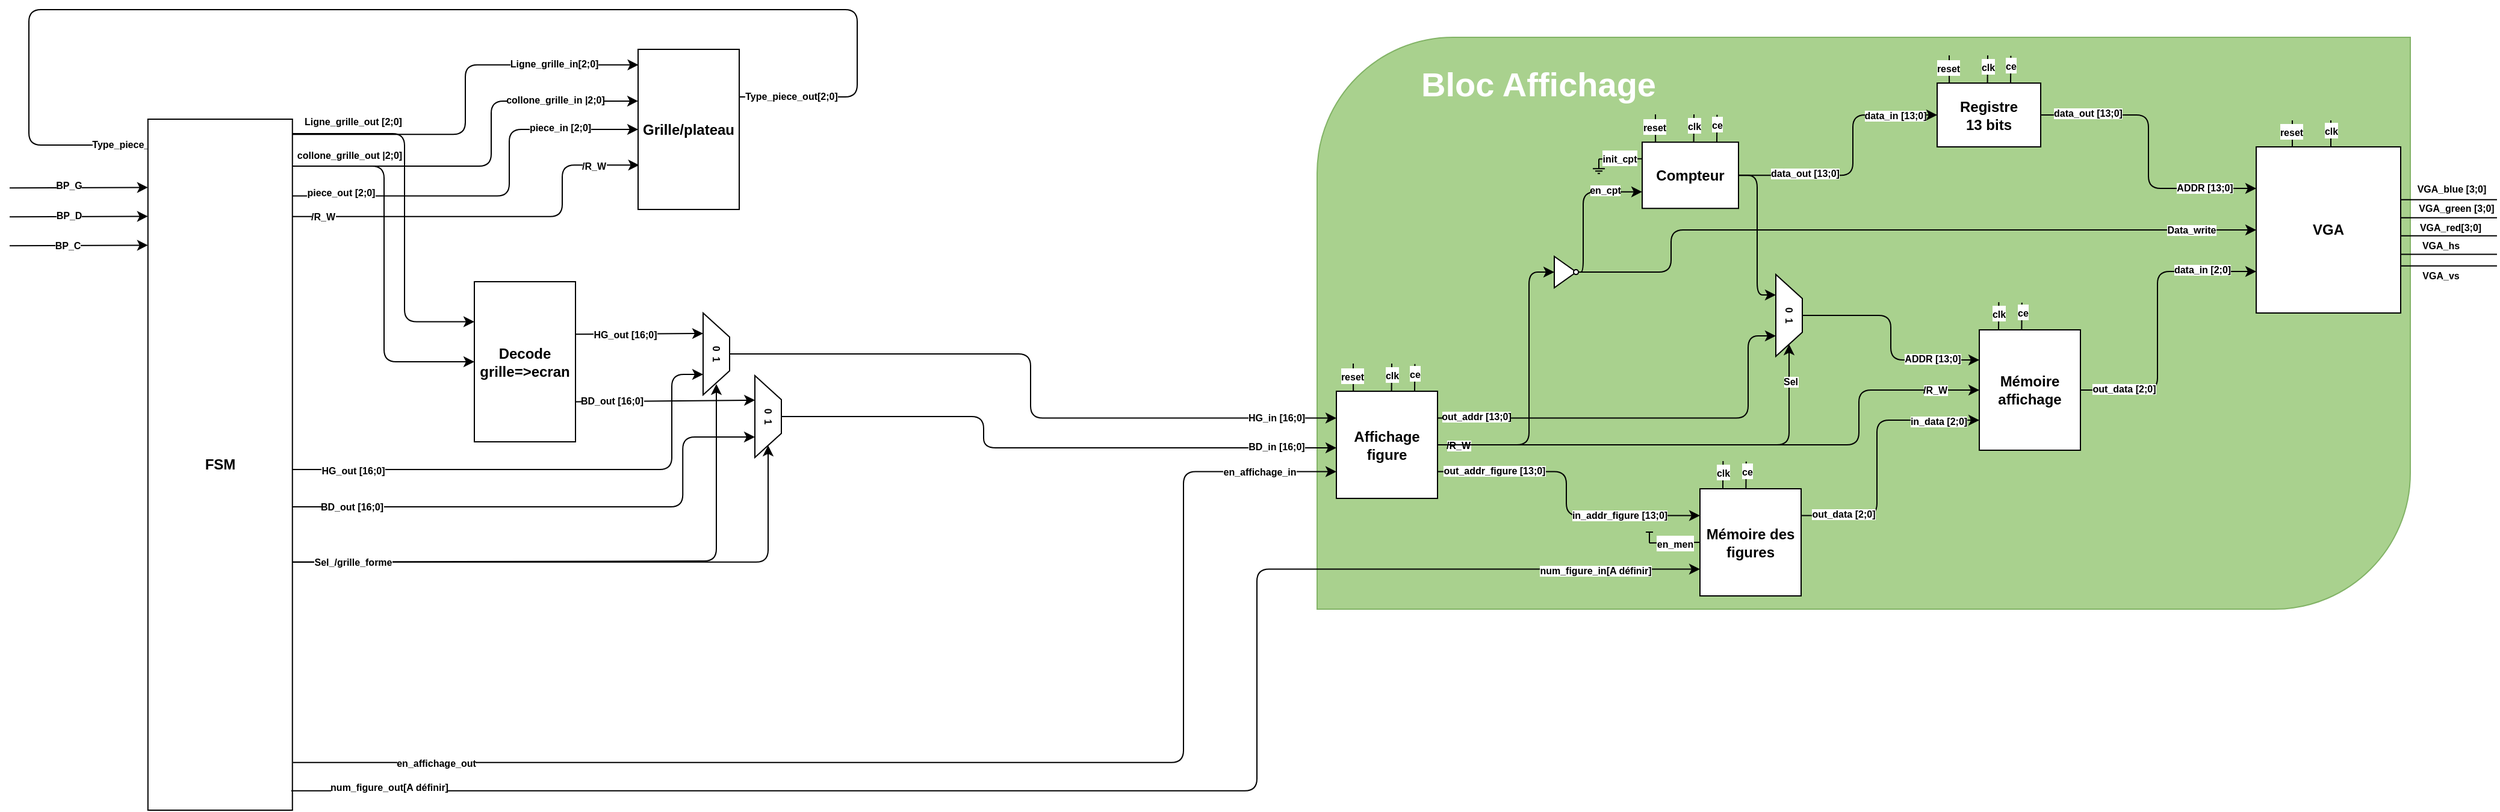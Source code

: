 <mxfile version="14.4.3" type="device"><diagram id="br8w_CHcdMlxL9nRE2jV" name="Page-1"><mxGraphModel dx="2859" dy="1865" grid="1" gridSize="1" guides="1" tooltips="1" connect="1" arrows="1" fold="1" page="1" pageScale="1" pageWidth="827" pageHeight="1169" math="0" shadow="0"><root><mxCell id="0"/><mxCell id="1" parent="0"/><mxCell id="Ob4TGC3ggiLINK-IsDbN-75" value="" style="group" vertex="1" connectable="0" parent="1"><mxGeometry x="-5" y="-24" width="980" height="475" as="geometry"/></mxCell><mxCell id="CWCauG6KmwIeXVQ3I_qR-89" value="" style="verticalLabelPosition=bottom;verticalAlign=top;html=1;shape=mxgraph.basic.diag_round_rect;dx=56.57;fontSize=8;strokeColor=#82b366;fontStyle=1;fillColor=#A9D18E;" parent="Ob4TGC3ggiLINK-IsDbN-75" vertex="1"><mxGeometry width="908" height="475" as="geometry"/></mxCell><mxCell id="CWCauG6KmwIeXVQ3I_qR-24" value="0&amp;nbsp;  1" style="shape=trapezoid;perimeter=trapezoidPerimeter;whiteSpace=wrap;html=1;fixedSize=1;fontSize=8;rotation=90;fontStyle=1" parent="Ob4TGC3ggiLINK-IsDbN-75" vertex="1"><mxGeometry x="358" y="220" width="68" height="22" as="geometry"/></mxCell><mxCell id="CWCauG6KmwIeXVQ3I_qR-25" value="" style="edgeStyle=elbowEdgeStyle;elbow=horizontal;endArrow=classic;html=1;fontSize=8;exitX=0.5;exitY=0;exitDx=0;exitDy=0;entryX=0;entryY=0.25;entryDx=0;entryDy=0;fontStyle=1" parent="Ob4TGC3ggiLINK-IsDbN-75" source="CWCauG6KmwIeXVQ3I_qR-24" target="8W9rmvR53nxBuZwD5PlN-52" edge="1"><mxGeometry width="50" height="50" relative="1" as="geometry"><mxPoint x="351" y="258" as="sourcePoint"/><mxPoint x="401" y="208" as="targetPoint"/></mxGeometry></mxCell><mxCell id="CWCauG6KmwIeXVQ3I_qR-73" value="ADDR [13;0]" style="edgeLabel;html=1;align=center;verticalAlign=middle;resizable=0;points=[];fontSize=8;fontStyle=1" parent="CWCauG6KmwIeXVQ3I_qR-25" vertex="1" connectable="0"><mxGeometry x="0.545" y="1" relative="1" as="geometry"><mxPoint x="2.76" as="offset"/></mxGeometry></mxCell><mxCell id="CWCauG6KmwIeXVQ3I_qR-26" value="" style="edgeStyle=elbowEdgeStyle;elbow=horizontal;endArrow=classic;html=1;fontSize=8;exitX=1;exitY=0.5;exitDx=0;exitDy=0;entryX=0.25;entryY=1;entryDx=0;entryDy=0;fontStyle=1" parent="Ob4TGC3ggiLINK-IsDbN-75" source="CWCauG6KmwIeXVQ3I_qR-11" target="CWCauG6KmwIeXVQ3I_qR-24" edge="1"><mxGeometry width="50" height="50" relative="1" as="geometry"><mxPoint x="351" y="258" as="sourcePoint"/><mxPoint x="401" y="208" as="targetPoint"/></mxGeometry></mxCell><mxCell id="CWCauG6KmwIeXVQ3I_qR-28" value="" style="edgeStyle=elbowEdgeStyle;elbow=horizontal;endArrow=classic;html=1;fontSize=8;exitX=1;exitY=0.25;exitDx=0;exitDy=0;entryX=0.75;entryY=1;entryDx=0;entryDy=0;fontStyle=1" parent="Ob4TGC3ggiLINK-IsDbN-75" source="CWCauG6KmwIeXVQ3I_qR-27" target="CWCauG6KmwIeXVQ3I_qR-24" edge="1"><mxGeometry width="50" height="50" relative="1" as="geometry"><mxPoint x="259" y="258" as="sourcePoint"/><mxPoint x="309" y="208" as="targetPoint"/><Array as="points"><mxPoint x="358" y="281"/></Array></mxGeometry></mxCell><mxCell id="CWCauG6KmwIeXVQ3I_qR-75" value="out_addr [13;0]" style="edgeLabel;html=1;align=center;verticalAlign=middle;resizable=0;points=[];fontSize=8;fontStyle=1" parent="CWCauG6KmwIeXVQ3I_qR-28" vertex="1" connectable="0"><mxGeometry x="-0.666" y="-1" relative="1" as="geometry"><mxPoint x="-26.4" y="-2.25" as="offset"/></mxGeometry></mxCell><mxCell id="CWCauG6KmwIeXVQ3I_qR-35" value="" style="edgeStyle=segmentEdgeStyle;endArrow=classic;html=1;fontSize=8;exitX=1;exitY=0.5;exitDx=0;exitDy=0;entryX=1;entryY=0.5;entryDx=0;entryDy=0;fontStyle=1" parent="Ob4TGC3ggiLINK-IsDbN-75" source="CWCauG6KmwIeXVQ3I_qR-27" target="CWCauG6KmwIeXVQ3I_qR-24" edge="1"><mxGeometry width="50" height="50" relative="1" as="geometry"><mxPoint x="277" y="334" as="sourcePoint"/><mxPoint x="327" y="284" as="targetPoint"/></mxGeometry></mxCell><mxCell id="CWCauG6KmwIeXVQ3I_qR-70" value="Sel" style="edgeLabel;html=1;align=center;verticalAlign=middle;resizable=0;points=[];fontSize=8;fontStyle=1" parent="CWCauG6KmwIeXVQ3I_qR-35" vertex="1" connectable="0"><mxGeometry x="0.835" y="-1" relative="1" as="geometry"><mxPoint as="offset"/></mxGeometry></mxCell><mxCell id="CWCauG6KmwIeXVQ3I_qR-43" value="" style="group;rotation=0;fontStyle=1" parent="Ob4TGC3ggiLINK-IsDbN-75" vertex="1" connectable="0"><mxGeometry x="197" y="182" width="21" height="26" as="geometry"/></mxCell><mxCell id="CWCauG6KmwIeXVQ3I_qR-41" value="" style="triangle;whiteSpace=wrap;html=1;fontSize=8;rotation=0;fontStyle=1" parent="CWCauG6KmwIeXVQ3I_qR-43" vertex="1"><mxGeometry width="18.29" height="26" as="geometry"/></mxCell><mxCell id="CWCauG6KmwIeXVQ3I_qR-42" value="" style="ellipse;whiteSpace=wrap;html=1;aspect=fixed;fontSize=8;rotation=0;fontStyle=1" parent="CWCauG6KmwIeXVQ3I_qR-43" vertex="1"><mxGeometry x="16" y="11" width="4.06" height="4.06" as="geometry"/></mxCell><mxCell id="CWCauG6KmwIeXVQ3I_qR-54" value="" style="edgeStyle=elbowEdgeStyle;elbow=horizontal;endArrow=classic;html=1;fontSize=8;entryX=0;entryY=0.75;entryDx=0;entryDy=0;fontStyle=1" parent="Ob4TGC3ggiLINK-IsDbN-75" source="CWCauG6KmwIeXVQ3I_qR-42" target="CWCauG6KmwIeXVQ3I_qR-11" edge="1"><mxGeometry width="50" height="50" relative="1" as="geometry"><mxPoint x="157" y="165" as="sourcePoint"/><mxPoint x="225" y="210" as="targetPoint"/><Array as="points"><mxPoint x="221" y="184"/><mxPoint x="226" y="185"/><mxPoint x="235" y="188"/><mxPoint x="175" y="150"/></Array></mxGeometry></mxCell><mxCell id="CWCauG6KmwIeXVQ3I_qR-71" value="en_cpt" style="edgeLabel;html=1;align=center;verticalAlign=middle;resizable=0;points=[];fontSize=8;fontStyle=1" parent="CWCauG6KmwIeXVQ3I_qR-54" vertex="1" connectable="0"><mxGeometry x="0.471" relative="1" as="geometry"><mxPoint x="0.4" y="-1.25" as="offset"/></mxGeometry></mxCell><mxCell id="CWCauG6KmwIeXVQ3I_qR-56" value="" style="edgeStyle=elbowEdgeStyle;elbow=horizontal;endArrow=classic;html=1;fontSize=8;exitX=1;exitY=0.5;exitDx=0;exitDy=0;entryX=0;entryY=0.5;entryDx=0;entryDy=0;fontStyle=1" parent="Ob4TGC3ggiLINK-IsDbN-75" source="CWCauG6KmwIeXVQ3I_qR-27" target="CWCauG6KmwIeXVQ3I_qR-41" edge="1"><mxGeometry width="50" height="50" relative="1" as="geometry"><mxPoint x="393" y="204" as="sourcePoint"/><mxPoint x="443" y="154" as="targetPoint"/><Array as="points"><mxPoint x="176" y="296"/><mxPoint x="165" y="270"/></Array></mxGeometry></mxCell><mxCell id="CWCauG6KmwIeXVQ3I_qR-79" value="/R_W" style="edgeLabel;html=1;align=center;verticalAlign=middle;resizable=0;points=[];fontSize=8;fontStyle=1" parent="CWCauG6KmwIeXVQ3I_qR-56" vertex="1" connectable="0"><mxGeometry x="-0.864" relative="1" as="geometry"><mxPoint as="offset"/></mxGeometry></mxCell><mxCell id="CWCauG6KmwIeXVQ3I_qR-67" value="" style="edgeStyle=elbowEdgeStyle;elbow=horizontal;endArrow=classic;html=1;fontSize=8;entryX=0;entryY=0.5;entryDx=0;entryDy=0;fontStyle=1" parent="Ob4TGC3ggiLINK-IsDbN-75" source="CWCauG6KmwIeXVQ3I_qR-42" target="wT-2rDsVdUFB8nKmPHDW-2" edge="1"><mxGeometry width="50" height="50" relative="1" as="geometry"><mxPoint x="336" y="218" as="sourcePoint"/><mxPoint x="386" y="168" as="targetPoint"/><Array as="points"><mxPoint x="294" y="178"/></Array></mxGeometry></mxCell><mxCell id="CWCauG6KmwIeXVQ3I_qR-72" value="Data_write" style="edgeLabel;html=1;align=center;verticalAlign=middle;resizable=0;points=[];fontSize=8;fontStyle=1" parent="CWCauG6KmwIeXVQ3I_qR-67" vertex="1" connectable="0"><mxGeometry x="0.817" relative="1" as="geometry"><mxPoint as="offset"/></mxGeometry></mxCell><mxCell id="zO4YCBwF0Jjes9oER0bV-3" value="&lt;font color=&quot;#ffffff&quot; size=&quot;1&quot;&gt;&lt;span style=&quot;font-size: 28px&quot;&gt;Bloc Affichage&lt;/span&gt;&lt;/font&gt;" style="text;html=1;strokeColor=none;fillColor=none;align=center;verticalAlign=middle;whiteSpace=wrap;rounded=0;labelBackgroundColor=none;sketch=0;fontSize=8;fontColor=#000000;fontStyle=1" parent="Ob4TGC3ggiLINK-IsDbN-75" vertex="1"><mxGeometry x="70" y="29" width="228" height="20" as="geometry"/></mxCell><mxCell id="Ob4TGC3ggiLINK-IsDbN-56" value="" style="group;fontStyle=1" vertex="1" connectable="0" parent="Ob4TGC3ggiLINK-IsDbN-75"><mxGeometry x="229" y="64" width="121" height="78.11" as="geometry"/></mxCell><mxCell id="CWCauG6KmwIeXVQ3I_qR-11" value="Compteur" style="rounded=0;whiteSpace=wrap;html=1;fontStyle=1" parent="Ob4TGC3ggiLINK-IsDbN-56" vertex="1"><mxGeometry x="41" y="23.11" width="80" height="55" as="geometry"/></mxCell><mxCell id="Ob4TGC3ggiLINK-IsDbN-34" value="" style="endArrow=none;html=1;entryX=0.117;entryY=0.002;entryDx=0;entryDy=0;entryPerimeter=0;fontStyle=1" edge="1" parent="Ob4TGC3ggiLINK-IsDbN-56"><mxGeometry width="50" height="50" relative="1" as="geometry"><mxPoint x="52" as="sourcePoint"/><mxPoint x="52.062" y="23.106" as="targetPoint"/></mxGeometry></mxCell><mxCell id="Ob4TGC3ggiLINK-IsDbN-35" value="&lt;font style=&quot;font-size: 8px&quot;&gt;reset&lt;/font&gt;" style="edgeLabel;html=1;align=center;verticalAlign=middle;resizable=0;points=[];fontStyle=1" vertex="1" connectable="0" parent="Ob4TGC3ggiLINK-IsDbN-34"><mxGeometry x="-0.164" y="-1" relative="1" as="geometry"><mxPoint as="offset"/></mxGeometry></mxCell><mxCell id="Ob4TGC3ggiLINK-IsDbN-36" value="" style="endArrow=none;html=1;entryX=0.486;entryY=-0.008;entryDx=0;entryDy=0;entryPerimeter=0;fontStyle=1" edge="1" parent="Ob4TGC3ggiLINK-IsDbN-56"><mxGeometry width="50" height="50" relative="1" as="geometry"><mxPoint x="84" as="sourcePoint"/><mxPoint x="83.796" y="22.576" as="targetPoint"/></mxGeometry></mxCell><mxCell id="Ob4TGC3ggiLINK-IsDbN-37" value="&lt;font style=&quot;font-size: 8px&quot;&gt;clk&lt;/font&gt;" style="edgeLabel;html=1;align=center;verticalAlign=middle;resizable=0;points=[];fontStyle=1" vertex="1" connectable="0" parent="Ob4TGC3ggiLINK-IsDbN-36"><mxGeometry x="-0.252" relative="1" as="geometry"><mxPoint as="offset"/></mxGeometry></mxCell><mxCell id="Ob4TGC3ggiLINK-IsDbN-38" value="" style="endArrow=none;html=1;entryX=0.486;entryY=-0.008;entryDx=0;entryDy=0;entryPerimeter=0;fontStyle=1" edge="1" parent="Ob4TGC3ggiLINK-IsDbN-56"><mxGeometry width="50" height="50" relative="1" as="geometry"><mxPoint x="103.2" y="0.42" as="sourcePoint"/><mxPoint x="102.996" y="22.996" as="targetPoint"/></mxGeometry></mxCell><mxCell id="Ob4TGC3ggiLINK-IsDbN-39" value="&lt;span style=&quot;font-size: 8px&quot;&gt;ce&lt;/span&gt;" style="edgeLabel;html=1;align=center;verticalAlign=middle;resizable=0;points=[];fontStyle=1" vertex="1" connectable="0" parent="Ob4TGC3ggiLINK-IsDbN-38"><mxGeometry x="-0.252" relative="1" as="geometry"><mxPoint y="-0.81" as="offset"/></mxGeometry></mxCell><mxCell id="Ob4TGC3ggiLINK-IsDbN-55" value="" style="group;fontStyle=1" vertex="1" connectable="0" parent="Ob4TGC3ggiLINK-IsDbN-56"><mxGeometry y="37.11" width="10" height="12" as="geometry"/></mxCell><mxCell id="Ob4TGC3ggiLINK-IsDbN-48" value="" style="endArrow=none;html=1;entryX=0;entryY=0.25;entryDx=0;entryDy=0;fontStyle=1" edge="1" parent="Ob4TGC3ggiLINK-IsDbN-55" target="CWCauG6KmwIeXVQ3I_qR-11"><mxGeometry width="50" height="50" relative="1" as="geometry"><mxPoint x="5" as="sourcePoint"/><mxPoint x="80" y="-4" as="targetPoint"/></mxGeometry></mxCell><mxCell id="Ob4TGC3ggiLINK-IsDbN-49" value="&lt;font style=&quot;font-size: 8px&quot;&gt;init_cpt&lt;/font&gt;" style="edgeLabel;html=1;align=center;verticalAlign=middle;resizable=0;points=[];fontStyle=1" vertex="1" connectable="0" parent="Ob4TGC3ggiLINK-IsDbN-48"><mxGeometry x="-0.364" y="1" relative="1" as="geometry"><mxPoint x="5.61" as="offset"/></mxGeometry></mxCell><mxCell id="Ob4TGC3ggiLINK-IsDbN-54" value="" style="group;fontStyle=1" vertex="1" connectable="0" parent="Ob4TGC3ggiLINK-IsDbN-55"><mxGeometry width="10" height="12" as="geometry"/></mxCell><mxCell id="Ob4TGC3ggiLINK-IsDbN-50" value="" style="endArrow=none;html=1;fontStyle=1" edge="1" parent="Ob4TGC3ggiLINK-IsDbN-54"><mxGeometry width="50" height="50" relative="1" as="geometry"><mxPoint x="5" y="8" as="sourcePoint"/><mxPoint x="5" as="targetPoint"/></mxGeometry></mxCell><mxCell id="Ob4TGC3ggiLINK-IsDbN-51" value="" style="endArrow=none;html=1;fontStyle=1" edge="1" parent="Ob4TGC3ggiLINK-IsDbN-54"><mxGeometry width="50" height="50" relative="1" as="geometry"><mxPoint x="10" y="8" as="sourcePoint"/><mxPoint y="8" as="targetPoint"/></mxGeometry></mxCell><mxCell id="Ob4TGC3ggiLINK-IsDbN-52" value="" style="endArrow=none;html=1;fontStyle=1" edge="1" parent="Ob4TGC3ggiLINK-IsDbN-54"><mxGeometry width="50" height="50" relative="1" as="geometry"><mxPoint x="8" y="10" as="sourcePoint"/><mxPoint x="2" y="10" as="targetPoint"/></mxGeometry></mxCell><mxCell id="Ob4TGC3ggiLINK-IsDbN-53" value="" style="endArrow=none;html=1;fontStyle=1" edge="1" parent="Ob4TGC3ggiLINK-IsDbN-54"><mxGeometry width="50" height="50" relative="1" as="geometry"><mxPoint x="6" y="12" as="sourcePoint"/><mxPoint x="4.0" y="12" as="targetPoint"/></mxGeometry></mxCell><mxCell id="Ob4TGC3ggiLINK-IsDbN-57" value="" style="group;fontStyle=1" vertex="1" connectable="0" parent="Ob4TGC3ggiLINK-IsDbN-75"><mxGeometry x="515" y="15" width="86" height="76" as="geometry"/></mxCell><mxCell id="CWCauG6KmwIeXVQ3I_qR-2" value="Registre&lt;br&gt;13 bits" style="rounded=0;whiteSpace=wrap;html=1;fontStyle=1" parent="Ob4TGC3ggiLINK-IsDbN-57" vertex="1"><mxGeometry y="23" width="86" height="53" as="geometry"/></mxCell><mxCell id="Ob4TGC3ggiLINK-IsDbN-6" value="" style="endArrow=none;html=1;entryX=0.117;entryY=0.002;entryDx=0;entryDy=0;entryPerimeter=0;fontStyle=1" edge="1" parent="Ob4TGC3ggiLINK-IsDbN-57" target="CWCauG6KmwIeXVQ3I_qR-2"><mxGeometry width="50" height="50" relative="1" as="geometry"><mxPoint x="10" as="sourcePoint"/><mxPoint x="10" y="22" as="targetPoint"/></mxGeometry></mxCell><mxCell id="Ob4TGC3ggiLINK-IsDbN-7" value="&lt;font style=&quot;font-size: 8px&quot;&gt;reset&lt;/font&gt;" style="edgeLabel;html=1;align=center;verticalAlign=middle;resizable=0;points=[];fontStyle=1" vertex="1" connectable="0" parent="Ob4TGC3ggiLINK-IsDbN-6"><mxGeometry x="-0.164" y="-1" relative="1" as="geometry"><mxPoint as="offset"/></mxGeometry></mxCell><mxCell id="Ob4TGC3ggiLINK-IsDbN-8" value="" style="endArrow=none;html=1;entryX=0.486;entryY=-0.008;entryDx=0;entryDy=0;entryPerimeter=0;fontStyle=1" edge="1" parent="Ob4TGC3ggiLINK-IsDbN-57" target="CWCauG6KmwIeXVQ3I_qR-2"><mxGeometry width="50" height="50" relative="1" as="geometry"><mxPoint x="42" as="sourcePoint"/><mxPoint x="42" y="22" as="targetPoint"/></mxGeometry></mxCell><mxCell id="Ob4TGC3ggiLINK-IsDbN-9" value="&lt;font style=&quot;font-size: 8px&quot;&gt;clk&lt;/font&gt;" style="edgeLabel;html=1;align=center;verticalAlign=middle;resizable=0;points=[];fontStyle=1" vertex="1" connectable="0" parent="Ob4TGC3ggiLINK-IsDbN-8"><mxGeometry x="-0.252" relative="1" as="geometry"><mxPoint as="offset"/></mxGeometry></mxCell><mxCell id="Ob4TGC3ggiLINK-IsDbN-10" value="" style="endArrow=none;html=1;entryX=0.486;entryY=-0.008;entryDx=0;entryDy=0;entryPerimeter=0;fontStyle=1" edge="1" parent="Ob4TGC3ggiLINK-IsDbN-57"><mxGeometry width="50" height="50" relative="1" as="geometry"><mxPoint x="61.2" y="0.42" as="sourcePoint"/><mxPoint x="60.996" y="22.996" as="targetPoint"/></mxGeometry></mxCell><mxCell id="Ob4TGC3ggiLINK-IsDbN-11" value="&lt;span style=&quot;font-size: 8px&quot;&gt;ce&lt;/span&gt;" style="edgeLabel;html=1;align=center;verticalAlign=middle;resizable=0;points=[];fontStyle=1" vertex="1" connectable="0" parent="Ob4TGC3ggiLINK-IsDbN-10"><mxGeometry x="-0.252" relative="1" as="geometry"><mxPoint y="-0.81" as="offset"/></mxGeometry></mxCell><mxCell id="CWCauG6KmwIeXVQ3I_qR-16" value="" style="edgeStyle=elbowEdgeStyle;elbow=horizontal;endArrow=classic;html=1;fontSize=8;exitX=1;exitY=0.5;exitDx=0;exitDy=0;entryX=0;entryY=0.5;entryDx=0;entryDy=0;fontStyle=1" parent="Ob4TGC3ggiLINK-IsDbN-75" source="CWCauG6KmwIeXVQ3I_qR-11" target="CWCauG6KmwIeXVQ3I_qR-2" edge="1"><mxGeometry width="50" height="50" relative="1" as="geometry"><mxPoint x="361" y="206" as="sourcePoint"/><mxPoint x="333" y="130" as="targetPoint"/><Array as="points"><mxPoint x="445" y="92"/></Array></mxGeometry></mxCell><mxCell id="CWCauG6KmwIeXVQ3I_qR-17" value="&lt;span style=&quot;color: rgba(0 , 0 , 0 , 0) ; font-family: monospace ; font-size: 0px ; background-color: rgb(248 , 249 , 250)&quot;&gt;%3CmxGraphModel%3E%3Croot%3E%3CmxCell%20id%3D%220%22%2F%3E%3CmxCell%20id%3D%221%22%20parent%3D%220%22%2F%3E%3CmxCell%20id%3D%222%22%20value%3D%22data_out%20%5B13%3B0%5D%22%20style%3D%22edgeLabel%3Bhtml%3D1%3Balign%3Dcenter%3BverticalAlign%3Dmiddle%3Bresizable%3D0%3Bpoints%3D%5B%5D%3BfontSize%3D8%3B%22%20vertex%3D%221%22%20connectable%3D%220%22%20parent%3D%221%22%3E%3CmxGeometry%20x%3D%22476.763%22%20y%3D%22104%22%20as%3D%22geometry%22%2F%3E%3C%2FmxCell%3E%3C%2Froot%3E%3C%2FmxGraphModel%3EDa&lt;/span&gt;" style="edgeLabel;html=1;align=center;verticalAlign=middle;resizable=0;points=[];fontSize=8;fontStyle=1" parent="CWCauG6KmwIeXVQ3I_qR-16" vertex="1" connectable="0"><mxGeometry x="0.495" relative="1" as="geometry"><mxPoint as="offset"/></mxGeometry></mxCell><mxCell id="CWCauG6KmwIeXVQ3I_qR-18" value="data_in [13;0]" style="edgeLabel;html=1;align=center;verticalAlign=middle;resizable=0;points=[];fontSize=8;fontStyle=1" parent="CWCauG6KmwIeXVQ3I_qR-16" vertex="1" connectable="0"><mxGeometry x="0.484" y="-1" relative="1" as="geometry"><mxPoint x="20.43" y="-0.5" as="offset"/></mxGeometry></mxCell><mxCell id="CWCauG6KmwIeXVQ3I_qR-19" value="data_out [13;0]" style="edgeLabel;html=1;align=center;verticalAlign=middle;resizable=0;points=[];fontSize=8;fontStyle=1" parent="CWCauG6KmwIeXVQ3I_qR-16" vertex="1" connectable="0"><mxGeometry x="-0.765" y="1" relative="1" as="geometry"><mxPoint x="28.86" y="-0.5" as="offset"/></mxGeometry></mxCell><mxCell id="Ob4TGC3ggiLINK-IsDbN-58" value="" style="group;fontStyle=1" vertex="1" connectable="0" parent="Ob4TGC3ggiLINK-IsDbN-75"><mxGeometry x="780" y="69" width="200" height="160" as="geometry"/></mxCell><mxCell id="CWCauG6KmwIeXVQ3I_qR-21" value="" style="group;fontStyle=1" parent="Ob4TGC3ggiLINK-IsDbN-58" vertex="1" connectable="0"><mxGeometry y="51" width="200" height="109" as="geometry"/></mxCell><mxCell id="wT-2rDsVdUFB8nKmPHDW-2" value="VGA" style="rounded=0;whiteSpace=wrap;html=1;fontStyle=1" parent="CWCauG6KmwIeXVQ3I_qR-21" vertex="1"><mxGeometry y="-29" width="120" height="138" as="geometry"/></mxCell><mxCell id="8W9rmvR53nxBuZwD5PlN-1" value="" style="endArrow=none;html=1;entryX=1;entryY=0.25;entryDx=0;entryDy=0;fontStyle=1" parent="CWCauG6KmwIeXVQ3I_qR-21" edge="1"><mxGeometry x="-0.25" width="50" height="50" relative="1" as="geometry"><mxPoint x="200" y="14.83" as="sourcePoint"/><mxPoint x="120" y="14.83" as="targetPoint"/><mxPoint as="offset"/></mxGeometry></mxCell><mxCell id="8W9rmvR53nxBuZwD5PlN-8" value="VGA_blue [3;0]" style="edgeLabel;html=1;align=center;verticalAlign=middle;resizable=0;points=[];fontSize=8;labelPosition=center;verticalLabelPosition=middle;fontStyle=1" parent="8W9rmvR53nxBuZwD5PlN-1" vertex="1" connectable="0"><mxGeometry x="-0.214" y="1" relative="1" as="geometry"><mxPoint x="-6.57" y="-9.83" as="offset"/></mxGeometry></mxCell><mxCell id="8W9rmvR53nxBuZwD5PlN-6" value="" style="endArrow=none;html=1;exitX=1;exitY=0.5;exitDx=0;exitDy=0;fontStyle=1" parent="CWCauG6KmwIeXVQ3I_qR-21" edge="1"><mxGeometry width="50" height="50" relative="1" as="geometry"><mxPoint x="120" y="29.83" as="sourcePoint"/><mxPoint x="200" y="29.83" as="targetPoint"/></mxGeometry></mxCell><mxCell id="8W9rmvR53nxBuZwD5PlN-9" value="VGA_green [3;0]" style="edgeLabel;html=1;align=center;verticalAlign=middle;resizable=0;points=[];fontSize=8;labelPosition=center;verticalLabelPosition=middle;fontStyle=1" parent="8W9rmvR53nxBuZwD5PlN-6" vertex="1" connectable="0"><mxGeometry x="0.235" y="1" relative="1" as="geometry"><mxPoint x="-4.14" y="-6.83" as="offset"/></mxGeometry></mxCell><mxCell id="8W9rmvR53nxBuZwD5PlN-35" value="" style="endArrow=none;html=1;exitX=1;exitY=0.5;exitDx=0;exitDy=0;fontStyle=1" parent="CWCauG6KmwIeXVQ3I_qR-21" edge="1"><mxGeometry width="50" height="50" relative="1" as="geometry"><mxPoint x="120.0" y="44.83" as="sourcePoint"/><mxPoint x="200.0" y="44.83" as="targetPoint"/></mxGeometry></mxCell><mxCell id="8W9rmvR53nxBuZwD5PlN-36" value="VGA_red[3;0]" style="edgeLabel;html=1;align=center;verticalAlign=middle;resizable=0;points=[];fontSize=8;labelPosition=center;verticalLabelPosition=middle;fontStyle=1" parent="8W9rmvR53nxBuZwD5PlN-35" vertex="1" connectable="0"><mxGeometry x="0.235" y="1" relative="1" as="geometry"><mxPoint x="-9.14" y="-5.83" as="offset"/></mxGeometry></mxCell><mxCell id="8W9rmvR53nxBuZwD5PlN-39" value="" style="endArrow=none;html=1;exitX=1;exitY=0.5;exitDx=0;exitDy=0;fontStyle=1" parent="CWCauG6KmwIeXVQ3I_qR-21" edge="1"><mxGeometry width="50" height="50" relative="1" as="geometry"><mxPoint x="120" y="60.21" as="sourcePoint"/><mxPoint x="200" y="60.21" as="targetPoint"/></mxGeometry></mxCell><mxCell id="8W9rmvR53nxBuZwD5PlN-40" value="VGA_hs" style="edgeLabel;html=1;align=center;verticalAlign=middle;resizable=0;points=[];fontSize=8;labelPosition=center;verticalLabelPosition=middle;fontStyle=1" parent="8W9rmvR53nxBuZwD5PlN-39" vertex="1" connectable="0"><mxGeometry x="0.235" y="1" relative="1" as="geometry"><mxPoint x="-17.14" y="-6.21" as="offset"/></mxGeometry></mxCell><mxCell id="8W9rmvR53nxBuZwD5PlN-46" value="" style="endArrow=none;html=1;exitX=1;exitY=0.5;exitDx=0;exitDy=0;fontStyle=1" parent="CWCauG6KmwIeXVQ3I_qR-21" edge="1"><mxGeometry width="50" height="50" relative="1" as="geometry"><mxPoint x="120" y="69.83" as="sourcePoint"/><mxPoint x="200" y="69.83" as="targetPoint"/></mxGeometry></mxCell><mxCell id="8W9rmvR53nxBuZwD5PlN-47" value="VGA_vs" style="edgeLabel;html=1;align=center;verticalAlign=middle;resizable=0;points=[];fontSize=8;labelPosition=center;verticalLabelPosition=middle;fontStyle=1" parent="8W9rmvR53nxBuZwD5PlN-46" vertex="1" connectable="0"><mxGeometry x="0.235" y="1" relative="1" as="geometry"><mxPoint x="-17.14" y="9.17" as="offset"/></mxGeometry></mxCell><mxCell id="Ob4TGC3ggiLINK-IsDbN-2" value="" style="endArrow=none;html=1;entryX=0.25;entryY=0;entryDx=0;entryDy=0;fontStyle=1" edge="1" parent="Ob4TGC3ggiLINK-IsDbN-58" target="wT-2rDsVdUFB8nKmPHDW-2"><mxGeometry width="50" height="50" relative="1" as="geometry"><mxPoint x="30" as="sourcePoint"/><mxPoint x="30" y="34" as="targetPoint"/></mxGeometry></mxCell><mxCell id="Ob4TGC3ggiLINK-IsDbN-4" value="&lt;font style=&quot;font-size: 8px&quot;&gt;reset&lt;/font&gt;" style="edgeLabel;html=1;align=center;verticalAlign=middle;resizable=0;points=[];fontStyle=1" vertex="1" connectable="0" parent="Ob4TGC3ggiLINK-IsDbN-2"><mxGeometry x="-0.164" y="-1" relative="1" as="geometry"><mxPoint as="offset"/></mxGeometry></mxCell><mxCell id="Ob4TGC3ggiLINK-IsDbN-3" value="" style="endArrow=none;html=1;entryX=0.25;entryY=0;entryDx=0;entryDy=0;fontStyle=1" edge="1" parent="Ob4TGC3ggiLINK-IsDbN-58"><mxGeometry width="50" height="50" relative="1" as="geometry"><mxPoint x="62" as="sourcePoint"/><mxPoint x="62" y="22" as="targetPoint"/></mxGeometry></mxCell><mxCell id="Ob4TGC3ggiLINK-IsDbN-5" value="&lt;font style=&quot;font-size: 8px&quot;&gt;clk&lt;/font&gt;" style="edgeLabel;html=1;align=center;verticalAlign=middle;resizable=0;points=[];fontStyle=1" vertex="1" connectable="0" parent="Ob4TGC3ggiLINK-IsDbN-3"><mxGeometry x="-0.252" relative="1" as="geometry"><mxPoint as="offset"/></mxGeometry></mxCell><mxCell id="CWCauG6KmwIeXVQ3I_qR-4" value="" style="edgeStyle=elbowEdgeStyle;elbow=horizontal;endArrow=classic;html=1;exitX=1;exitY=0.5;exitDx=0;exitDy=0;entryX=0;entryY=0.25;entryDx=0;entryDy=0;fontStyle=1" parent="Ob4TGC3ggiLINK-IsDbN-75" source="CWCauG6KmwIeXVQ3I_qR-2" target="wT-2rDsVdUFB8nKmPHDW-2" edge="1"><mxGeometry width="50" height="50" relative="1" as="geometry"><mxPoint x="492" y="207" as="sourcePoint"/><mxPoint x="542" y="157" as="targetPoint"/></mxGeometry></mxCell><mxCell id="CWCauG6KmwIeXVQ3I_qR-7" value="data_out [13;0]" style="edgeLabel;html=1;align=center;verticalAlign=middle;resizable=0;points=[];fontSize=8;fontStyle=1" parent="CWCauG6KmwIeXVQ3I_qR-4" vertex="1" connectable="0"><mxGeometry x="-0.754" y="-1" relative="1" as="geometry"><mxPoint x="9.71" y="-2.5" as="offset"/></mxGeometry></mxCell><mxCell id="CWCauG6KmwIeXVQ3I_qR-9" value="&lt;span style=&quot;color: rgba(0 , 0 , 0 , 0) ; font-family: monospace ; font-size: 0px ; background-color: rgb(248 , 249 , 250)&quot;&gt;%3CmxGraphModel%3E%3Croot%3E%3CmxCell%20id%3D%220%22%2F%3E%3CmxCell%20id%3D%221%22%20parent%3D%220%22%2F%3E%3CmxCell%20id%3D%222%22%20value%3D%22data_out%20%5B13%3B0%5D%22%20style%3D%22edgeLabel%3Bhtml%3D1%3Balign%3Dcenter%3BverticalAlign%3Dmiddle%3Bresizable%3D0%3Bpoints%3D%5B%5D%3BfontSize%3D8%3B%22%20vertex%3D%221%22%20connectable%3D%220%22%20parent%3D%221%22%3E%3CmxGeometry%20x%3D%22384.996%22%20y%3D%2287%22%20as%3D%22geometry%22%2F%3E%3C%2FmxCell%3E%3C%2Froot%3E%3C%2FmxGraphModel%3E&lt;/span&gt;&lt;span style=&quot;color: rgba(0 , 0 , 0 , 0) ; font-family: monospace ; font-size: 0px ; background-color: rgb(248 , 249 , 250)&quot;&gt;%3CmxGraphModel%3E%3Croot%3E%3CmxCell%20id%3D%220%22%2F%3E%3CmxCell%20id%3D%221%22%20parent%3D%220%22%2F%3E%3CmxCell%20id%3D%222%22%20value%3D%22data_out%20%5B13%3B0%5D%22%20style%3D%22edgeLabel%3Bhtml%3D1%3Balign%3Dcenter%3BverticalAlign%3Dmiddle%3Bresizable%3D0%3Bpoints%3D%5B%5D%3BfontSize%3D8%3B%22%20vertex%3D%221%22%20connectable%3D%220%22%20parent%3D%221%22%3E%3CmxGeometry%20x%3D%22384.996%22%20y%3D%2287%22%20as%3D%22geometry%22%2F%3E%3C%2FmxCell%3E%3C%2Froot%3E%3C%2FmxGraphModel%3E&lt;/span&gt;" style="edgeLabel;html=1;align=center;verticalAlign=middle;resizable=0;points=[];fontSize=8;fontStyle=1" parent="CWCauG6KmwIeXVQ3I_qR-4" vertex="1" connectable="0"><mxGeometry x="0.65" relative="1" as="geometry"><mxPoint as="offset"/></mxGeometry></mxCell><mxCell id="CWCauG6KmwIeXVQ3I_qR-10" value="ADDR [13;0]" style="edgeLabel;html=1;align=center;verticalAlign=middle;resizable=0;points=[];fontSize=8;fontStyle=1" parent="CWCauG6KmwIeXVQ3I_qR-4" vertex="1" connectable="0"><mxGeometry x="0.65" relative="1" as="geometry"><mxPoint x="-1.43" y="-0.5" as="offset"/></mxGeometry></mxCell><mxCell id="Ob4TGC3ggiLINK-IsDbN-59" value="" style="group;fontStyle=1" vertex="1" connectable="0" parent="Ob4TGC3ggiLINK-IsDbN-75"><mxGeometry x="550" y="220" width="84" height="123" as="geometry"/></mxCell><mxCell id="8W9rmvR53nxBuZwD5PlN-52" value="Mémoire affichage" style="rounded=0;whiteSpace=wrap;html=1;fontStyle=1" parent="Ob4TGC3ggiLINK-IsDbN-59" vertex="1"><mxGeometry y="23" width="84" height="100" as="geometry"/></mxCell><mxCell id="Ob4TGC3ggiLINK-IsDbN-12" value="" style="endArrow=none;html=1;entryX=0.486;entryY=-0.008;entryDx=0;entryDy=0;entryPerimeter=0;fontStyle=1" edge="1" parent="Ob4TGC3ggiLINK-IsDbN-59"><mxGeometry width="50" height="50" relative="1" as="geometry"><mxPoint x="16.2" as="sourcePoint"/><mxPoint x="15.996" y="22.576" as="targetPoint"/></mxGeometry></mxCell><mxCell id="Ob4TGC3ggiLINK-IsDbN-13" value="&lt;font style=&quot;font-size: 8px&quot;&gt;clk&lt;/font&gt;" style="edgeLabel;html=1;align=center;verticalAlign=middle;resizable=0;points=[];fontStyle=1" vertex="1" connectable="0" parent="Ob4TGC3ggiLINK-IsDbN-12"><mxGeometry x="-0.252" relative="1" as="geometry"><mxPoint as="offset"/></mxGeometry></mxCell><mxCell id="Ob4TGC3ggiLINK-IsDbN-14" value="" style="endArrow=none;html=1;entryX=0.486;entryY=-0.008;entryDx=0;entryDy=0;entryPerimeter=0;fontStyle=1" edge="1" parent="Ob4TGC3ggiLINK-IsDbN-59"><mxGeometry width="50" height="50" relative="1" as="geometry"><mxPoint x="35.4" y="0.42" as="sourcePoint"/><mxPoint x="35.196" y="22.996" as="targetPoint"/></mxGeometry></mxCell><mxCell id="Ob4TGC3ggiLINK-IsDbN-15" value="&lt;span style=&quot;font-size: 8px&quot;&gt;ce&lt;/span&gt;" style="edgeLabel;html=1;align=center;verticalAlign=middle;resizable=0;points=[];fontStyle=1" vertex="1" connectable="0" parent="Ob4TGC3ggiLINK-IsDbN-14"><mxGeometry x="-0.252" relative="1" as="geometry"><mxPoint y="-0.81" as="offset"/></mxGeometry></mxCell><mxCell id="8W9rmvR53nxBuZwD5PlN-56" value="" style="edgeStyle=elbowEdgeStyle;elbow=horizontal;endArrow=classic;html=1;fontSize=8;exitX=1;exitY=0.5;exitDx=0;exitDy=0;entryX=0;entryY=0.75;entryDx=0;entryDy=0;fontStyle=1" parent="Ob4TGC3ggiLINK-IsDbN-75" source="8W9rmvR53nxBuZwD5PlN-52" target="wT-2rDsVdUFB8nKmPHDW-2" edge="1"><mxGeometry x="430" y="203" width="50" height="50" as="geometry"><mxPoint x="583" y="161" as="sourcePoint"/><mxPoint x="633" y="111" as="targetPoint"/><Array as="points"><mxPoint x="698" y="244"/></Array></mxGeometry></mxCell><mxCell id="8W9rmvR53nxBuZwD5PlN-57" value="out_data [2;0]" style="edgeLabel;html=1;align=center;verticalAlign=middle;resizable=0;points=[];fontSize=8;fontStyle=1" parent="8W9rmvR53nxBuZwD5PlN-56" vertex="1" connectable="0"><mxGeometry x="-0.768" relative="1" as="geometry"><mxPoint x="7.05" y="-1" as="offset"/></mxGeometry></mxCell><mxCell id="8W9rmvR53nxBuZwD5PlN-58" value="data_in [2;0]" style="edgeLabel;html=1;align=center;verticalAlign=middle;resizable=0;points=[];fontSize=8;fontStyle=1" parent="8W9rmvR53nxBuZwD5PlN-56" vertex="1" connectable="0"><mxGeometry x="0.687" y="-1" relative="1" as="geometry"><mxPoint x="-6.64" y="-2.5" as="offset"/></mxGeometry></mxCell><mxCell id="Ob4TGC3ggiLINK-IsDbN-60" value="" style="group;fontStyle=1" vertex="1" connectable="0" parent="Ob4TGC3ggiLINK-IsDbN-75"><mxGeometry x="318" y="352" width="84" height="112" as="geometry"/></mxCell><mxCell id="CWCauG6KmwIeXVQ3I_qR-29" value="Mémoire des figures" style="rounded=0;whiteSpace=wrap;html=1;fontStyle=1" parent="Ob4TGC3ggiLINK-IsDbN-60" vertex="1"><mxGeometry y="23" width="84" height="89" as="geometry"/></mxCell><mxCell id="Ob4TGC3ggiLINK-IsDbN-24" value="" style="endArrow=none;html=1;entryX=0.486;entryY=-0.008;entryDx=0;entryDy=0;entryPerimeter=0;fontStyle=1" edge="1" parent="Ob4TGC3ggiLINK-IsDbN-60"><mxGeometry width="50" height="50" relative="1" as="geometry"><mxPoint x="19.2" as="sourcePoint"/><mxPoint x="18.996" y="22.576" as="targetPoint"/></mxGeometry></mxCell><mxCell id="Ob4TGC3ggiLINK-IsDbN-25" value="&lt;font style=&quot;font-size: 8px&quot;&gt;clk&lt;/font&gt;" style="edgeLabel;html=1;align=center;verticalAlign=middle;resizable=0;points=[];fontStyle=1" vertex="1" connectable="0" parent="Ob4TGC3ggiLINK-IsDbN-24"><mxGeometry x="-0.252" relative="1" as="geometry"><mxPoint as="offset"/></mxGeometry></mxCell><mxCell id="Ob4TGC3ggiLINK-IsDbN-26" value="" style="endArrow=none;html=1;entryX=0.486;entryY=-0.008;entryDx=0;entryDy=0;entryPerimeter=0;fontStyle=1" edge="1" parent="Ob4TGC3ggiLINK-IsDbN-60"><mxGeometry width="50" height="50" relative="1" as="geometry"><mxPoint x="38.4" y="0.42" as="sourcePoint"/><mxPoint x="38.196" y="22.996" as="targetPoint"/></mxGeometry></mxCell><mxCell id="Ob4TGC3ggiLINK-IsDbN-27" value="&lt;span style=&quot;font-size: 8px&quot;&gt;ce&lt;/span&gt;" style="edgeLabel;html=1;align=center;verticalAlign=middle;resizable=0;points=[];fontStyle=1" vertex="1" connectable="0" parent="Ob4TGC3ggiLINK-IsDbN-26"><mxGeometry x="-0.252" relative="1" as="geometry"><mxPoint y="-0.81" as="offset"/></mxGeometry></mxCell><mxCell id="CWCauG6KmwIeXVQ3I_qR-30" value="" style="edgeStyle=elbowEdgeStyle;elbow=horizontal;endArrow=classic;html=1;fontSize=8;exitX=1;exitY=0.25;exitDx=0;exitDy=0;entryX=0;entryY=0.75;entryDx=0;entryDy=0;fontStyle=1" parent="Ob4TGC3ggiLINK-IsDbN-75" source="CWCauG6KmwIeXVQ3I_qR-29" target="8W9rmvR53nxBuZwD5PlN-52" edge="1"><mxGeometry width="50" height="50" relative="1" as="geometry"><mxPoint x="399" y="328" as="sourcePoint"/><mxPoint x="482" y="332" as="targetPoint"/><Array as="points"><mxPoint x="465" y="356"/></Array></mxGeometry></mxCell><mxCell id="CWCauG6KmwIeXVQ3I_qR-74" value="out_data [2;0]" style="edgeLabel;html=1;align=center;verticalAlign=middle;resizable=0;points=[];fontSize=8;fontStyle=1" parent="CWCauG6KmwIeXVQ3I_qR-30" vertex="1" connectable="0"><mxGeometry x="-0.726" y="-2" relative="1" as="geometry"><mxPoint x="4.22" y="-3.25" as="offset"/></mxGeometry></mxCell><mxCell id="CWCauG6KmwIeXVQ3I_qR-77" value="in_data [2;0]" style="edgeLabel;html=1;align=center;verticalAlign=middle;resizable=0;points=[];fontSize=8;fontStyle=1" parent="CWCauG6KmwIeXVQ3I_qR-30" vertex="1" connectable="0"><mxGeometry x="0.693" y="-1" relative="1" as="geometry"><mxPoint as="offset"/></mxGeometry></mxCell><mxCell id="Ob4TGC3ggiLINK-IsDbN-61" value="" style="group;fontStyle=1" vertex="1" connectable="0" parent="Ob4TGC3ggiLINK-IsDbN-75"><mxGeometry x="16" y="271" width="84" height="112" as="geometry"/></mxCell><mxCell id="CWCauG6KmwIeXVQ3I_qR-27" value="Affichage&lt;br&gt;figure" style="rounded=0;whiteSpace=wrap;html=1;fontStyle=1" parent="Ob4TGC3ggiLINK-IsDbN-61" vertex="1"><mxGeometry y="23" width="84" height="89" as="geometry"/></mxCell><mxCell id="Ob4TGC3ggiLINK-IsDbN-40" value="" style="endArrow=none;html=1;entryX=0.117;entryY=0.002;entryDx=0;entryDy=0;entryPerimeter=0;fontStyle=1" edge="1" parent="Ob4TGC3ggiLINK-IsDbN-61"><mxGeometry width="50" height="50" relative="1" as="geometry"><mxPoint x="14" as="sourcePoint"/><mxPoint x="14.062" y="23.106" as="targetPoint"/></mxGeometry></mxCell><mxCell id="Ob4TGC3ggiLINK-IsDbN-41" value="&lt;font style=&quot;font-size: 8px&quot;&gt;reset&lt;/font&gt;" style="edgeLabel;html=1;align=center;verticalAlign=middle;resizable=0;points=[];fontStyle=1" vertex="1" connectable="0" parent="Ob4TGC3ggiLINK-IsDbN-40"><mxGeometry x="-0.164" y="-1" relative="1" as="geometry"><mxPoint as="offset"/></mxGeometry></mxCell><mxCell id="Ob4TGC3ggiLINK-IsDbN-42" value="" style="endArrow=none;html=1;entryX=0.486;entryY=-0.008;entryDx=0;entryDy=0;entryPerimeter=0;fontStyle=1" edge="1" parent="Ob4TGC3ggiLINK-IsDbN-61"><mxGeometry width="50" height="50" relative="1" as="geometry"><mxPoint x="46" as="sourcePoint"/><mxPoint x="45.796" y="22.576" as="targetPoint"/></mxGeometry></mxCell><mxCell id="Ob4TGC3ggiLINK-IsDbN-43" value="&lt;font style=&quot;font-size: 8px&quot;&gt;clk&lt;/font&gt;" style="edgeLabel;html=1;align=center;verticalAlign=middle;resizable=0;points=[];fontStyle=1" vertex="1" connectable="0" parent="Ob4TGC3ggiLINK-IsDbN-42"><mxGeometry x="-0.252" relative="1" as="geometry"><mxPoint as="offset"/></mxGeometry></mxCell><mxCell id="Ob4TGC3ggiLINK-IsDbN-44" value="" style="endArrow=none;html=1;entryX=0.486;entryY=-0.008;entryDx=0;entryDy=0;entryPerimeter=0;fontStyle=1" edge="1" parent="Ob4TGC3ggiLINK-IsDbN-61"><mxGeometry width="50" height="50" relative="1" as="geometry"><mxPoint x="65.2" y="0.42" as="sourcePoint"/><mxPoint x="64.996" y="22.996" as="targetPoint"/></mxGeometry></mxCell><mxCell id="Ob4TGC3ggiLINK-IsDbN-45" value="&lt;span style=&quot;font-size: 8px&quot;&gt;ce&lt;/span&gt;" style="edgeLabel;html=1;align=center;verticalAlign=middle;resizable=0;points=[];fontStyle=1" vertex="1" connectable="0" parent="Ob4TGC3ggiLINK-IsDbN-44"><mxGeometry x="-0.252" relative="1" as="geometry"><mxPoint y="-0.81" as="offset"/></mxGeometry></mxCell><mxCell id="CWCauG6KmwIeXVQ3I_qR-36" value="" style="edgeStyle=elbowEdgeStyle;elbow=horizontal;endArrow=classic;html=1;fontSize=8;exitX=1;exitY=0.5;exitDx=0;exitDy=0;entryX=0;entryY=0.5;entryDx=0;entryDy=0;fontStyle=1" parent="Ob4TGC3ggiLINK-IsDbN-75" source="CWCauG6KmwIeXVQ3I_qR-27" target="8W9rmvR53nxBuZwD5PlN-52" edge="1"><mxGeometry width="50" height="50" relative="1" as="geometry"><mxPoint x="379" y="352" as="sourcePoint"/><mxPoint x="436" y="308" as="targetPoint"/><Array as="points"><mxPoint x="450" y="314"/><mxPoint x="415" y="317"/><mxPoint x="437" y="316"/></Array></mxGeometry></mxCell><mxCell id="CWCauG6KmwIeXVQ3I_qR-69" value="/R_W" style="edgeLabel;html=1;align=center;verticalAlign=middle;resizable=0;points=[];fontSize=8;fontStyle=1" parent="CWCauG6KmwIeXVQ3I_qR-36" vertex="1" connectable="0"><mxGeometry x="0.793" y="-2" relative="1" as="geometry"><mxPoint x="14.74" y="-2" as="offset"/></mxGeometry></mxCell><mxCell id="CWCauG6KmwIeXVQ3I_qR-34" value="" style="edgeStyle=elbowEdgeStyle;elbow=horizontal;endArrow=classic;html=1;fontSize=8;exitX=1;exitY=0.75;exitDx=0;exitDy=0;entryX=0;entryY=0.25;entryDx=0;entryDy=0;fontStyle=1" parent="Ob4TGC3ggiLINK-IsDbN-75" source="CWCauG6KmwIeXVQ3I_qR-27" target="CWCauG6KmwIeXVQ3I_qR-29" edge="1"><mxGeometry width="50" height="50" relative="1" as="geometry"><mxPoint x="259" y="276" as="sourcePoint"/><mxPoint x="309" y="226" as="targetPoint"/><Array as="points"><mxPoint x="207" y="377"/><mxPoint x="224" y="375"/></Array></mxGeometry></mxCell><mxCell id="CWCauG6KmwIeXVQ3I_qR-76" value="in_addr_figure [13;0]" style="edgeLabel;html=1;align=center;verticalAlign=middle;resizable=0;points=[];fontSize=8;fontStyle=1" parent="CWCauG6KmwIeXVQ3I_qR-34" vertex="1" connectable="0"><mxGeometry x="0.471" y="1" relative="1" as="geometry"><mxPoint as="offset"/></mxGeometry></mxCell><mxCell id="CWCauG6KmwIeXVQ3I_qR-78" value="out_addr_figure [13;0]" style="edgeLabel;html=1;align=center;verticalAlign=middle;resizable=0;points=[];fontSize=8;fontStyle=1" parent="CWCauG6KmwIeXVQ3I_qR-34" vertex="1" connectable="0"><mxGeometry x="-0.83" relative="1" as="geometry"><mxPoint x="25.29" y="-0.75" as="offset"/></mxGeometry></mxCell><mxCell id="Ob4TGC3ggiLINK-IsDbN-65" value="" style="group;fontStyle=1" vertex="1" connectable="0" parent="Ob4TGC3ggiLINK-IsDbN-75"><mxGeometry x="273" y="411" width="6" height="9" as="geometry"/></mxCell><mxCell id="Ob4TGC3ggiLINK-IsDbN-62" value="&lt;font style=&quot;font-size: 8px&quot;&gt;en_men&lt;/font&gt;" style="endArrow=none;html=1;exitX=0;exitY=0.5;exitDx=0;exitDy=0;fontStyle=1" edge="1" parent="Ob4TGC3ggiLINK-IsDbN-65" source="CWCauG6KmwIeXVQ3I_qR-29"><mxGeometry width="50" height="50" relative="1" as="geometry"><mxPoint x="60" y="-70" as="sourcePoint"/><mxPoint x="3" y="9" as="targetPoint"/></mxGeometry></mxCell><mxCell id="Ob4TGC3ggiLINK-IsDbN-63" value="" style="endArrow=none;html=1;fontStyle=1" edge="1" parent="Ob4TGC3ggiLINK-IsDbN-65"><mxGeometry width="50" height="50" relative="1" as="geometry"><mxPoint x="3" y="9" as="sourcePoint"/><mxPoint x="3" as="targetPoint"/></mxGeometry></mxCell><mxCell id="Ob4TGC3ggiLINK-IsDbN-64" value="" style="endArrow=none;html=1;fontStyle=1" edge="1" parent="Ob4TGC3ggiLINK-IsDbN-65"><mxGeometry width="50" height="50" relative="1" as="geometry"><mxPoint as="sourcePoint"/><mxPoint x="6" as="targetPoint"/></mxGeometry></mxCell><mxCell id="4kTXac-kegsW8Uju2dMT-3" value="" style="edgeStyle=elbowEdgeStyle;elbow=horizontal;endArrow=classic;html=1;entryX=0;entryY=0.5;entryDx=0;entryDy=0;" parent="1" target="4kTXac-kegsW8Uju2dMT-1" edge="1"><mxGeometry width="50" height="50" relative="1" as="geometry"><mxPoint x="-855" y="83" as="sourcePoint"/><mxPoint x="-204" y="257" as="targetPoint"/></mxGeometry></mxCell><mxCell id="4kTXac-kegsW8Uju2dMT-2" value="" style="edgeStyle=elbowEdgeStyle;elbow=horizontal;endArrow=classic;html=1;exitX=0.999;exitY=0.021;exitDx=0;exitDy=0;exitPerimeter=0;entryX=0;entryY=0.25;entryDx=0;entryDy=0;" parent="1" source="eGhHJ4WayBWfBOn9kvGg-4" target="4kTXac-kegsW8Uju2dMT-1" edge="1"><mxGeometry width="50" height="50" relative="1" as="geometry"><mxPoint x="-254" y="307" as="sourcePoint"/><mxPoint x="-204" y="257" as="targetPoint"/><Array as="points"><mxPoint x="-763" y="133"/></Array></mxGeometry></mxCell><mxCell id="eGhHJ4WayBWfBOn9kvGg-1" value="Grille/plateau" style="rounded=0;whiteSpace=wrap;html=1;fontStyle=1" parent="1" vertex="1"><mxGeometry x="-569" y="-14" width="84" height="133" as="geometry"/></mxCell><mxCell id="eGhHJ4WayBWfBOn9kvGg-5" value="" style="edgeStyle=elbowEdgeStyle;elbow=horizontal;endArrow=classic;html=1;exitX=0.995;exitY=0.022;exitDx=0;exitDy=0;exitPerimeter=0;entryX=0.003;entryY=0.097;entryDx=0;entryDy=0;entryPerimeter=0;fontStyle=1" parent="1" source="eGhHJ4WayBWfBOn9kvGg-4" target="eGhHJ4WayBWfBOn9kvGg-1" edge="1"><mxGeometry width="50" height="50" relative="1" as="geometry"><mxPoint x="-287" y="318" as="sourcePoint"/><mxPoint x="-237" y="268" as="targetPoint"/><Array as="points"/></mxGeometry></mxCell><mxCell id="eGhHJ4WayBWfBOn9kvGg-28" value="Ligne_grille_in[2;0]" style="edgeLabel;html=1;align=center;verticalAlign=middle;resizable=0;points=[];fontSize=8;fontStyle=1" parent="eGhHJ4WayBWfBOn9kvGg-5" vertex="1" connectable="0"><mxGeometry x="0.653" relative="1" as="geometry"><mxPoint x="-10.27" y="-0.9" as="offset"/></mxGeometry></mxCell><mxCell id="eGhHJ4WayBWfBOn9kvGg-27" value="Ligne_grille_out [2;0]" style="edgeLabel;html=1;align=center;verticalAlign=middle;resizable=0;points=[];fontSize=8;fontStyle=1" parent="eGhHJ4WayBWfBOn9kvGg-5" vertex="1" connectable="0"><mxGeometry x="-0.775" y="1" relative="1" as="geometry"><mxPoint x="11.86" y="-9.63" as="offset"/></mxGeometry></mxCell><mxCell id="eGhHJ4WayBWfBOn9kvGg-6" value="" style="edgeStyle=elbowEdgeStyle;elbow=horizontal;endArrow=classic;html=1;exitX=0.999;exitY=0.068;exitDx=0;exitDy=0;entryX=0;entryY=0.323;entryDx=0;entryDy=0;entryPerimeter=0;exitPerimeter=0;fontStyle=1" parent="1" source="eGhHJ4WayBWfBOn9kvGg-4" target="eGhHJ4WayBWfBOn9kvGg-1" edge="1"><mxGeometry width="50" height="50" relative="1" as="geometry"><mxPoint x="-547" y="222.996" as="sourcePoint"/><mxPoint x="-399.72" y="253.12" as="targetPoint"/><Array as="points"><mxPoint x="-691" y="56"/></Array></mxGeometry></mxCell><mxCell id="eGhHJ4WayBWfBOn9kvGg-29" value="collone_grille_out |2;0]" style="edgeLabel;html=1;align=center;verticalAlign=middle;resizable=0;points=[];fontSize=8;fontStyle=1" parent="eGhHJ4WayBWfBOn9kvGg-6" vertex="1" connectable="0"><mxGeometry x="-0.742" y="1" relative="1" as="geometry"><mxPoint x="3.24" y="-8.03" as="offset"/></mxGeometry></mxCell><mxCell id="eGhHJ4WayBWfBOn9kvGg-30" value="collone_grille_in |2;0]" style="edgeLabel;html=1;align=center;verticalAlign=middle;resizable=0;points=[];fontSize=8;fontStyle=1" parent="eGhHJ4WayBWfBOn9kvGg-6" vertex="1" connectable="0"><mxGeometry x="0.578" y="-1" relative="1" as="geometry"><mxPoint x="2.17" y="-1.96" as="offset"/></mxGeometry></mxCell><mxCell id="eGhHJ4WayBWfBOn9kvGg-9" value="" style="edgeStyle=elbowEdgeStyle;elbow=horizontal;endArrow=classic;html=1;exitX=1.001;exitY=0.111;exitDx=0;exitDy=0;entryX=0;entryY=0.5;entryDx=0;entryDy=0;exitPerimeter=0;fontStyle=1" parent="1" source="eGhHJ4WayBWfBOn9kvGg-4" target="eGhHJ4WayBWfBOn9kvGg-1" edge="1"><mxGeometry width="50" height="50" relative="1" as="geometry"><mxPoint x="-546" y="257" as="sourcePoint"/><mxPoint x="-398" y="276.25" as="targetPoint"/><Array as="points"><mxPoint x="-676" y="83"/></Array></mxGeometry></mxCell><mxCell id="eGhHJ4WayBWfBOn9kvGg-31" value="piece_out [2;0]" style="edgeLabel;html=1;align=center;verticalAlign=middle;resizable=0;points=[];fontSize=8;fontStyle=1" parent="eGhHJ4WayBWfBOn9kvGg-9" vertex="1" connectable="0"><mxGeometry x="-0.836" relative="1" as="geometry"><mxPoint x="12.0" y="-2.71" as="offset"/></mxGeometry></mxCell><mxCell id="eGhHJ4WayBWfBOn9kvGg-33" value="piece_in [2;0]" style="edgeLabel;html=1;align=center;verticalAlign=middle;resizable=0;points=[];fontSize=8;fontStyle=1" parent="eGhHJ4WayBWfBOn9kvGg-9" vertex="1" connectable="0"><mxGeometry x="0.525" relative="1" as="geometry"><mxPoint x="16.07" y="-1.5" as="offset"/></mxGeometry></mxCell><mxCell id="eGhHJ4WayBWfBOn9kvGg-10" value="" style="edgeStyle=elbowEdgeStyle;elbow=horizontal;endArrow=classic;html=1;exitX=1.001;exitY=0.141;exitDx=0;exitDy=0;entryX=0.01;entryY=0.723;entryDx=0;entryDy=0;exitPerimeter=0;entryPerimeter=0;fontStyle=1" parent="1" source="eGhHJ4WayBWfBOn9kvGg-4" target="eGhHJ4WayBWfBOn9kvGg-1" edge="1"><mxGeometry width="50" height="50" relative="1" as="geometry"><mxPoint x="-537" y="293.002" as="sourcePoint"/><mxPoint x="-367.5" y="314.119" as="targetPoint"/><Array as="points"><mxPoint x="-632" y="144"/></Array></mxGeometry></mxCell><mxCell id="eGhHJ4WayBWfBOn9kvGg-34" value="/R_W" style="edgeLabel;html=1;align=center;verticalAlign=middle;resizable=0;points=[];fontSize=8;fontStyle=1" parent="eGhHJ4WayBWfBOn9kvGg-10" vertex="1" connectable="0"><mxGeometry x="-0.778" y="-1" relative="1" as="geometry"><mxPoint x="-11.57" y="-1.36" as="offset"/></mxGeometry></mxCell><mxCell id="eGhHJ4WayBWfBOn9kvGg-35" value="/R_W" style="edgeLabel;html=1;align=center;verticalAlign=middle;resizable=0;points=[];fontSize=8;fontStyle=1" parent="eGhHJ4WayBWfBOn9kvGg-10" vertex="1" connectable="0"><mxGeometry x="0.589" y="-2" relative="1" as="geometry"><mxPoint x="24" y="-4.16" as="offset"/></mxGeometry></mxCell><mxCell id="eGhHJ4WayBWfBOn9kvGg-36" value="" style="edgeStyle=segmentEdgeStyle;endArrow=classic;html=1;fontSize=8;fontStyle=1;exitX=1.001;exitY=0.297;exitDx=0;exitDy=0;exitPerimeter=0;entryX=0.011;entryY=0.041;entryDx=0;entryDy=0;entryPerimeter=0;" parent="1" source="eGhHJ4WayBWfBOn9kvGg-1" edge="1"><mxGeometry width="50" height="50" relative="1" as="geometry"><mxPoint x="-481" y="26.028" as="sourcePoint"/><mxPoint x="-970.8" y="65.534" as="targetPoint"/><Array as="points"><mxPoint x="-387" y="26"/><mxPoint x="-387" y="-47"/><mxPoint x="-1075" y="-47"/><mxPoint x="-1075" y="66"/></Array></mxGeometry></mxCell><mxCell id="eGhHJ4WayBWfBOn9kvGg-37" value="Type_piece_out[2;0]" style="edgeLabel;html=1;align=center;verticalAlign=middle;resizable=0;points=[];fontSize=8;fontStyle=1" parent="eGhHJ4WayBWfBOn9kvGg-36" vertex="1" connectable="0"><mxGeometry x="-0.942" relative="1" as="geometry"><mxPoint x="11.8" y="-1.03" as="offset"/></mxGeometry></mxCell><mxCell id="eGhHJ4WayBWfBOn9kvGg-39" value="&lt;span style=&quot;color: rgba(0 , 0 , 0 , 0) ; font-family: monospace ; font-size: 0px ; background-color: rgb(248 , 249 , 250)&quot;&gt;%3CmxGraphModel%3E%3Croot%3E%3CmxCell%20id%3D%220%22%2F%3E%3CmxCell%20id%3D%221%22%20parent%3D%220%22%2F%3E%3CmxCell%20id%3D%222%22%20value%3D%22Type_piece_out%5B2%3B0%5D%22%20style%3D%22edgeLabel%3Bhtml%3D1%3Balign%3Dcenter%3BverticalAlign%3Dmiddle%3Bresizable%3D0%3Bpoints%3D%5B%5D%3BfontSize%3D8%3B%22%20vertex%3D%221%22%20connectable%3D%220%22%20parent%3D%221%22%3E%3CmxGeometry%20x%3D%22-203.724%22%20y%3D%22236.266%22%20as%3D%22geometry%22%2F%3E%3C%2FmxCell%3E%3C%2Froot%3E%3C%2FmxGraphModel%3ETy&lt;/span&gt;" style="edgeLabel;html=1;align=center;verticalAlign=middle;resizable=0;points=[];fontSize=8;fontStyle=1" parent="eGhHJ4WayBWfBOn9kvGg-36" vertex="1" connectable="0"><mxGeometry x="0.888" y="-2" relative="1" as="geometry"><mxPoint as="offset"/></mxGeometry></mxCell><mxCell id="eGhHJ4WayBWfBOn9kvGg-40" value="Type_piece_in [2;0]" style="edgeLabel;html=1;align=center;verticalAlign=middle;resizable=0;points=[];fontSize=8;fontStyle=1" parent="eGhHJ4WayBWfBOn9kvGg-36" vertex="1" connectable="0"><mxGeometry x="0.9" y="-1" relative="1" as="geometry"><mxPoint x="38.0" y="-1.53" as="offset"/></mxGeometry></mxCell><mxCell id="eGhHJ4WayBWfBOn9kvGg-41" value="" style="edgeStyle=elbowEdgeStyle;elbow=horizontal;endArrow=classic;html=1;fontSize=8;entryX=0;entryY=0.25;entryDx=0;entryDy=0;exitX=0.5;exitY=0;exitDx=0;exitDy=0;fontStyle=1" parent="1" source="4kTXac-kegsW8Uju2dMT-8" target="CWCauG6KmwIeXVQ3I_qR-27" edge="1"><mxGeometry width="50" height="50" relative="1" as="geometry"><mxPoint x="-528" y="324" as="sourcePoint"/><mxPoint x="-316" y="324" as="targetPoint"/><Array as="points"><mxPoint x="-243" y="261"/></Array></mxGeometry></mxCell><mxCell id="eGhHJ4WayBWfBOn9kvGg-46" value="HG_in [16;0]" style="edgeLabel;html=1;align=center;verticalAlign=middle;resizable=0;points=[];fontSize=8;fontStyle=1" parent="eGhHJ4WayBWfBOn9kvGg-41" vertex="1" connectable="0"><mxGeometry x="0.652" y="-1" relative="1" as="geometry"><mxPoint x="46.54" y="-1.25" as="offset"/></mxGeometry></mxCell><mxCell id="eGhHJ4WayBWfBOn9kvGg-42" value="" style="edgeStyle=elbowEdgeStyle;elbow=horizontal;endArrow=classic;html=1;fontSize=8;exitX=0.5;exitY=0;exitDx=0;exitDy=0;fontStyle=1" parent="1" source="4kTXac-kegsW8Uju2dMT-9" target="CWCauG6KmwIeXVQ3I_qR-27" edge="1"><mxGeometry width="50" height="50" relative="1" as="geometry"><mxPoint x="-547.96" y="347.17" as="sourcePoint"/><mxPoint x="7.96" y="320" as="targetPoint"/><Array as="points"><mxPoint x="-282" y="317"/></Array></mxGeometry></mxCell><mxCell id="eGhHJ4WayBWfBOn9kvGg-44" value="&lt;span style=&quot;color: rgba(0 , 0 , 0 , 0) ; font-family: monospace ; font-size: 0px ; background-color: rgb(248 , 249 , 250)&quot;&gt;%3CmxGraphModel%3E%3Croot%3E%3CmxCell%20id%3D%220%22%2F%3E%3CmxCell%20id%3D%221%22%20parent%3D%220%22%2F%3E%3CmxCell%20id%3D%222%22%20value%3D%22HG_out%20%5B16%3B0%5D%22%20style%3D%22edgeLabel%3Bhtml%3D1%3Balign%3Dcenter%3BverticalAlign%3Dmiddle%3Bresizable%3D0%3Bpoints%3D%5B%5D%3BfontSize%3D8%3B%22%20vertex%3D%221%22%20connectable%3D%220%22%20parent%3D%221%22%3E%3CmxGeometry%20x%3D%22-479.403%22%20y%3D%22318.42%22%20as%3D%22geometry%22%2F%3E%3C%2FmxCell%3E%3C%2Froot%3E%3C%2FmxGraphModel%3EBG&lt;/span&gt;" style="edgeLabel;html=1;align=center;verticalAlign=middle;resizable=0;points=[];fontSize=8;fontStyle=1" parent="eGhHJ4WayBWfBOn9kvGg-42" vertex="1" connectable="0"><mxGeometry x="-0.796" relative="1" as="geometry"><mxPoint as="offset"/></mxGeometry></mxCell><mxCell id="eGhHJ4WayBWfBOn9kvGg-47" value="BD_in [16;0]" style="edgeLabel;html=1;align=center;verticalAlign=middle;resizable=0;points=[];fontSize=8;fontStyle=1" parent="eGhHJ4WayBWfBOn9kvGg-42" vertex="1" connectable="0"><mxGeometry x="0.636" y="-2" relative="1" as="geometry"><mxPoint x="38.43" y="-3" as="offset"/></mxGeometry></mxCell><mxCell id="eGhHJ4WayBWfBOn9kvGg-48" value="" style="edgeStyle=elbowEdgeStyle;elbow=horizontal;endArrow=classic;html=1;fontSize=8;exitX=1.004;exitY=0.931;exitDx=0;exitDy=0;exitPerimeter=0;entryX=0;entryY=0.75;entryDx=0;entryDy=0;fontStyle=1" parent="1" source="eGhHJ4WayBWfBOn9kvGg-4" target="CWCauG6KmwIeXVQ3I_qR-27" edge="1"><mxGeometry width="50" height="50" relative="1" as="geometry"><mxPoint x="-544.32" y="359.005" as="sourcePoint"/><mxPoint x="11" y="334" as="targetPoint"/><Array as="points"><mxPoint x="-116" y="451"/></Array></mxGeometry></mxCell><mxCell id="eGhHJ4WayBWfBOn9kvGg-49" value="&lt;span style=&quot;color: rgba(0 , 0 , 0 , 0) ; font-family: monospace ; font-size: 0px ; background-color: rgb(248 , 249 , 250)&quot;&gt;%3CmxGraphModel%3E%3Croot%3E%3CmxCell%20id%3D%220%22%2F%3E%3CmxCell%20id%3D%221%22%20parent%3D%220%22%2F%3E%3CmxCell%20id%3D%222%22%20value%3D%22HG_out%20%5B16%3B0%5D%22%20style%3D%22edgeLabel%3Bhtml%3D1%3Balign%3Dcenter%3BverticalAlign%3Dmiddle%3Bresizable%3D0%3Bpoints%3D%5B%5D%3BfontSize%3D8%3B%22%20vertex%3D%221%22%20connectable%3D%220%22%20parent%3D%221%22%3E%3CmxGeometry%20x%3D%22-479.403%22%20y%3D%22318.42%22%20as%3D%22geometry%22%2F%3E%3C%2FmxCell%3E%3C%2Froot%3E%3C%2FmxGraphModel%3EBG&lt;/span&gt;" style="edgeLabel;html=1;align=center;verticalAlign=middle;resizable=0;points=[];fontSize=8;fontStyle=1" parent="eGhHJ4WayBWfBOn9kvGg-48" vertex="1" connectable="0"><mxGeometry x="-0.796" relative="1" as="geometry"><mxPoint as="offset"/></mxGeometry></mxCell><mxCell id="eGhHJ4WayBWfBOn9kvGg-50" value="en_affichage_out" style="edgeLabel;html=1;align=center;verticalAlign=middle;resizable=0;points=[];fontSize=8;fontStyle=1" parent="eGhHJ4WayBWfBOn9kvGg-48" vertex="1" connectable="0"><mxGeometry x="-0.793" relative="1" as="geometry"><mxPoint x="4.32" as="offset"/></mxGeometry></mxCell><mxCell id="eGhHJ4WayBWfBOn9kvGg-51" value="en_affichage_in" style="edgeLabel;html=1;align=center;verticalAlign=middle;resizable=0;points=[];fontSize=8;fontStyle=1" parent="eGhHJ4WayBWfBOn9kvGg-48" vertex="1" connectable="0"><mxGeometry x="0.636" y="-2" relative="1" as="geometry"><mxPoint x="61" y="-74.98" as="offset"/></mxGeometry></mxCell><mxCell id="4kTXac-kegsW8Uju2dMT-1" value="Decode&lt;br&gt;grille=&amp;gt;ecran" style="rounded=0;whiteSpace=wrap;html=1;fontStyle=1" parent="1" vertex="1"><mxGeometry x="-705" y="179" width="84" height="133" as="geometry"/></mxCell><mxCell id="4kTXac-kegsW8Uju2dMT-5" value="" style="group" parent="1" vertex="1" connectable="0"><mxGeometry x="-1091" y="173" width="234.88" height="445" as="geometry"/></mxCell><mxCell id="eGhHJ4WayBWfBOn9kvGg-4" value="FSM" style="rounded=0;whiteSpace=wrap;html=1;fontStyle=1" parent="4kTXac-kegsW8Uju2dMT-5" vertex="1"><mxGeometry x="114.88" y="-129" width="120" height="574" as="geometry"/></mxCell><mxCell id="4kTXac-kegsW8Uju2dMT-4" value="" style="group" parent="4kTXac-kegsW8Uju2dMT-5" vertex="1" connectable="0"><mxGeometry y="-72.286" width="114.88" height="48.456" as="geometry"/></mxCell><mxCell id="eGhHJ4WayBWfBOn9kvGg-20" value="" style="endArrow=classic;html=1;entryX=-0.001;entryY=0.376;entryDx=0;entryDy=0;entryPerimeter=0;spacing=0;fontStyle=1" parent="4kTXac-kegsW8Uju2dMT-4" edge="1"><mxGeometry width="50" height="50" relative="1" as="geometry"><mxPoint y="24.456" as="sourcePoint"/><mxPoint x="114.88" y="24.0" as="targetPoint"/></mxGeometry></mxCell><mxCell id="eGhHJ4WayBWfBOn9kvGg-25" value="BP_D" style="edgeLabel;html=1;align=center;verticalAlign=middle;resizable=0;points=[];fontSize=8;fontStyle=1" parent="eGhHJ4WayBWfBOn9kvGg-20" vertex="1" connectable="0"><mxGeometry x="-0.152" y="1" relative="1" as="geometry"><mxPoint as="offset"/></mxGeometry></mxCell><mxCell id="eGhHJ4WayBWfBOn9kvGg-21" value="" style="endArrow=classic;html=1;entryX=-0.001;entryY=0.376;entryDx=0;entryDy=0;entryPerimeter=0;spacing=0;fontStyle=1" parent="4kTXac-kegsW8Uju2dMT-4" edge="1"><mxGeometry width="50" height="50" relative="1" as="geometry"><mxPoint y="48.456" as="sourcePoint"/><mxPoint x="114.88" y="48.0" as="targetPoint"/></mxGeometry></mxCell><mxCell id="eGhHJ4WayBWfBOn9kvGg-26" value="BP_C" style="edgeLabel;html=1;align=center;verticalAlign=middle;resizable=0;points=[];fontSize=8;fontStyle=1" parent="eGhHJ4WayBWfBOn9kvGg-21" vertex="1" connectable="0"><mxGeometry x="-0.164" relative="1" as="geometry"><mxPoint as="offset"/></mxGeometry></mxCell><mxCell id="eGhHJ4WayBWfBOn9kvGg-22" value="" style="endArrow=classic;html=1;entryX=-0.001;entryY=0.376;entryDx=0;entryDy=0;entryPerimeter=0;spacing=0;fontStyle=1" parent="4kTXac-kegsW8Uju2dMT-4" edge="1"><mxGeometry width="50" height="50" relative="1" as="geometry"><mxPoint y="0.456" as="sourcePoint"/><mxPoint x="114.88" as="targetPoint"/></mxGeometry></mxCell><mxCell id="eGhHJ4WayBWfBOn9kvGg-24" value="BP_G" style="edgeLabel;html=1;align=center;verticalAlign=middle;resizable=0;points=[];fontSize=8;fontStyle=1" parent="eGhHJ4WayBWfBOn9kvGg-22" vertex="1" connectable="0"><mxGeometry x="-0.272" y="2" relative="1" as="geometry"><mxPoint x="6.82" as="offset"/></mxGeometry></mxCell><mxCell id="4kTXac-kegsW8Uju2dMT-8" value="0&amp;nbsp;  1" style="shape=trapezoid;perimeter=trapezoidPerimeter;whiteSpace=wrap;html=1;fixedSize=1;fontSize=8;rotation=90;fontStyle=1" parent="1" vertex="1"><mxGeometry x="-538" y="228" width="68" height="22" as="geometry"/></mxCell><mxCell id="4kTXac-kegsW8Uju2dMT-9" value="0&amp;nbsp;  1" style="shape=trapezoid;perimeter=trapezoidPerimeter;whiteSpace=wrap;html=1;fixedSize=1;fontSize=8;rotation=90;fontStyle=1" parent="1" vertex="1"><mxGeometry x="-495" y="280" width="68" height="22" as="geometry"/></mxCell><mxCell id="4kTXac-kegsW8Uju2dMT-11" value="" style="endArrow=classic;html=1;exitX=1.006;exitY=0.328;exitDx=0;exitDy=0;exitPerimeter=0;entryX=0.25;entryY=1;entryDx=0;entryDy=0;" parent="1" source="4kTXac-kegsW8Uju2dMT-1" target="4kTXac-kegsW8Uju2dMT-8" edge="1"><mxGeometry width="50" height="50" relative="1" as="geometry"><mxPoint x="-515" y="246" as="sourcePoint"/><mxPoint x="-465" y="196" as="targetPoint"/></mxGeometry></mxCell><mxCell id="4kTXac-kegsW8Uju2dMT-14" value="&lt;span style=&quot;font-size: 8px ; font-weight: 700&quot;&gt;HG_out [16;0]&lt;/span&gt;" style="edgeLabel;html=1;align=center;verticalAlign=middle;resizable=0;points=[];" parent="4kTXac-kegsW8Uju2dMT-11" vertex="1" connectable="0"><mxGeometry x="-0.389" y="-1" relative="1" as="geometry"><mxPoint x="8.63" y="-1.43" as="offset"/></mxGeometry></mxCell><mxCell id="4kTXac-kegsW8Uju2dMT-13" value="" style="endArrow=classic;html=1;exitX=1;exitY=0.75;exitDx=0;exitDy=0;entryX=0.3;entryY=0.995;entryDx=0;entryDy=0;entryPerimeter=0;" parent="1" source="4kTXac-kegsW8Uju2dMT-1" target="4kTXac-kegsW8Uju2dMT-9" edge="1"><mxGeometry width="50" height="50" relative="1" as="geometry"><mxPoint x="-619.496" y="280.624" as="sourcePoint"/><mxPoint x="-545.0" y="280.0" as="targetPoint"/></mxGeometry></mxCell><mxCell id="4kTXac-kegsW8Uju2dMT-15" value="&lt;span style=&quot;font-size: 8px ; font-weight: 700&quot;&gt;BD_out [16;0]&lt;/span&gt;" style="edgeLabel;html=1;align=center;verticalAlign=middle;resizable=0;points=[];" parent="4kTXac-kegsW8Uju2dMT-13" vertex="1" connectable="0"><mxGeometry x="-0.486" y="3" relative="1" as="geometry"><mxPoint x="-8.85" y="1.34" as="offset"/></mxGeometry></mxCell><mxCell id="4kTXac-kegsW8Uju2dMT-16" value="" style="edgeStyle=elbowEdgeStyle;elbow=horizontal;endArrow=classic;html=1;entryX=0.75;entryY=1;entryDx=0;entryDy=0;" parent="1" source="eGhHJ4WayBWfBOn9kvGg-4" target="4kTXac-kegsW8Uju2dMT-8" edge="1"><mxGeometry width="50" height="50" relative="1" as="geometry"><mxPoint x="-466" y="325" as="sourcePoint"/><mxPoint x="-416" y="275" as="targetPoint"/><Array as="points"><mxPoint x="-541" y="335"/></Array></mxGeometry></mxCell><mxCell id="4kTXac-kegsW8Uju2dMT-20" value="&lt;span style=&quot;font-size: 8px ; font-weight: 700&quot;&gt;HG_out [16;0]&lt;/span&gt;" style="edgeLabel;html=1;align=center;verticalAlign=middle;resizable=0;points=[];" parent="4kTXac-kegsW8Uju2dMT-16" vertex="1" connectable="0"><mxGeometry x="-0.762" relative="1" as="geometry"><mxPoint as="offset"/></mxGeometry></mxCell><mxCell id="4kTXac-kegsW8Uju2dMT-17" value="" style="edgeStyle=elbowEdgeStyle;elbow=horizontal;endArrow=classic;html=1;entryX=0.75;entryY=1;entryDx=0;entryDy=0;" parent="1" source="eGhHJ4WayBWfBOn9kvGg-4" target="4kTXac-kegsW8Uju2dMT-9" edge="1"><mxGeometry width="50" height="50" relative="1" as="geometry"><mxPoint x="-847.0" y="366" as="sourcePoint"/><mxPoint x="-505.88" y="287" as="targetPoint"/><Array as="points"><mxPoint x="-531.88" y="366"/></Array></mxGeometry></mxCell><mxCell id="4kTXac-kegsW8Uju2dMT-21" value="&lt;span style=&quot;font-size: 8px ; font-weight: 700&quot;&gt;BD_out [16;0]&lt;/span&gt;" style="edgeLabel;html=1;align=center;verticalAlign=middle;resizable=0;points=[];" parent="4kTXac-kegsW8Uju2dMT-17" vertex="1" connectable="0"><mxGeometry x="-0.838" relative="1" as="geometry"><mxPoint x="13.29" y="-1" as="offset"/></mxGeometry></mxCell><mxCell id="4kTXac-kegsW8Uju2dMT-24" value="" style="edgeStyle=segmentEdgeStyle;endArrow=classic;html=1;exitX=1;exitY=0.641;exitDx=0;exitDy=0;exitPerimeter=0;entryX=1;entryY=0.5;entryDx=0;entryDy=0;" parent="1" source="eGhHJ4WayBWfBOn9kvGg-4" target="4kTXac-kegsW8Uju2dMT-9" edge="1"><mxGeometry width="50" height="50" relative="1" as="geometry"><mxPoint x="-680" y="456" as="sourcePoint"/><mxPoint x="-514" y="313" as="targetPoint"/><Array as="points"><mxPoint x="-461" y="412"/></Array></mxGeometry></mxCell><mxCell id="4kTXac-kegsW8Uju2dMT-26" value="" style="edgeStyle=segmentEdgeStyle;endArrow=classic;html=1;exitX=0.998;exitY=0.641;exitDx=0;exitDy=0;exitPerimeter=0;entryX=1;entryY=0.5;entryDx=0;entryDy=0;" parent="1" source="eGhHJ4WayBWfBOn9kvGg-4" edge="1"><mxGeometry width="50" height="50" relative="1" as="geometry"><mxPoint x="-855.12" y="413.934" as="sourcePoint"/><mxPoint x="-504.0" y="264.0" as="targetPoint"/><Array as="points"><mxPoint x="-855" y="412"/><mxPoint x="-504" y="411"/></Array></mxGeometry></mxCell><mxCell id="4kTXac-kegsW8Uju2dMT-28" value="&lt;span style=&quot;font-size: 8px&quot;&gt;&lt;b&gt;Sel_/grille_forme&lt;/b&gt;&lt;/span&gt;" style="edgeLabel;html=1;align=center;verticalAlign=middle;resizable=0;points=[];" parent="1" vertex="1" connectable="0"><mxGeometry x="-807.0" y="377" as="geometry"><mxPoint x="1" y="34" as="offset"/></mxGeometry></mxCell><mxCell id="eGhHJ4WayBWfBOn9kvGg-52" value="" style="edgeStyle=elbowEdgeStyle;elbow=horizontal;endArrow=classic;html=1;fontSize=8;exitX=0.992;exitY=0.972;exitDx=0;exitDy=0;exitPerimeter=0;entryX=0;entryY=0.75;entryDx=0;entryDy=0;fontStyle=1" parent="1" source="eGhHJ4WayBWfBOn9kvGg-4" target="CWCauG6KmwIeXVQ3I_qR-29" edge="1"><mxGeometry width="50" height="50" relative="1" as="geometry"><mxPoint x="-234" y="326" as="sourcePoint"/><mxPoint x="-184" y="276" as="targetPoint"/><Array as="points"><mxPoint x="-55" y="502"/></Array></mxGeometry></mxCell><mxCell id="eGhHJ4WayBWfBOn9kvGg-53" value="num_figure_out[A définir]" style="edgeLabel;html=1;align=center;verticalAlign=middle;resizable=0;points=[];fontSize=8;fontStyle=1" parent="eGhHJ4WayBWfBOn9kvGg-52" vertex="1" connectable="0"><mxGeometry x="-0.903" relative="1" as="geometry"><mxPoint x="15.16" y="-2.92" as="offset"/></mxGeometry></mxCell><mxCell id="eGhHJ4WayBWfBOn9kvGg-54" value="num_figure_in[A définir]" style="edgeLabel;html=1;align=center;verticalAlign=middle;resizable=0;points=[];fontSize=8;fontStyle=1" parent="eGhHJ4WayBWfBOn9kvGg-52" vertex="1" connectable="0"><mxGeometry x="0.892" y="-1" relative="1" as="geometry"><mxPoint x="-13.6" as="offset"/></mxGeometry></mxCell></root></mxGraphModel></diagram></mxfile>